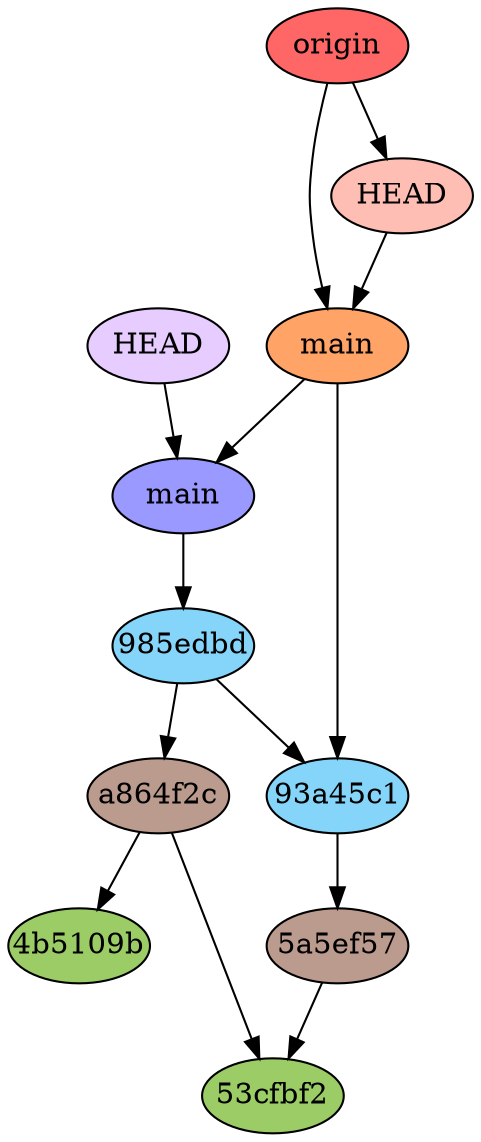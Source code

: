 digraph auto {
	graph [bgcolor=transparent]
	node [fixedsize=true style=filled width=0.95]
	"4b5109bf6c35639b27fac9b3296e36b2dbbd22fc" [label="4b5109b" fillcolor="#9ccc66"]
	"53cfbf2c34672756060c23d980da7206b64aa4ff" [label="53cfbf2" fillcolor="#9ccc66"]
	"5a5ef5729b6bf8bb33bc703737f183804087229a" [label="5a5ef57" fillcolor="#bc9b8f"]
	"5a5ef5729b6bf8bb33bc703737f183804087229a" -> "53cfbf2c34672756060c23d980da7206b64aa4ff"
	a864f2c50842ba500c0576cffaaa958f8e423064 [label=a864f2c fillcolor="#bc9b8f"]
	a864f2c50842ba500c0576cffaaa958f8e423064 -> "53cfbf2c34672756060c23d980da7206b64aa4ff"
	a864f2c50842ba500c0576cffaaa958f8e423064 -> "4b5109bf6c35639b27fac9b3296e36b2dbbd22fc"
	"93a45c17f3d64dd714c2343642c927b71da2e560" [label="93a45c1" fillcolor="#85d5fa"]
	"93a45c17f3d64dd714c2343642c927b71da2e560" -> "5a5ef5729b6bf8bb33bc703737f183804087229a"
	"985edbd8552477a6d66c120c2d8cb2fd18ba0008" [label="985edbd" fillcolor="#85d5fa"]
	"985edbd8552477a6d66c120c2d8cb2fd18ba0008" -> a864f2c50842ba500c0576cffaaa958f8e423064
	"985edbd8552477a6d66c120c2d8cb2fd18ba0008" -> "93a45c17f3d64dd714c2343642c927b71da2e560"
	main [label=main fillcolor="#9999ff"]
	main -> "985edbd8552477a6d66c120c2d8cb2fd18ba0008"
	HEAD [label=HEAD fillcolor="#e6ccff"]
	HEAD -> main
	"origin/main" [label=main fillcolor="#ffa366"]
	"origin/main" -> "93a45c17f3d64dd714c2343642c927b71da2e560"
	"origin/HEAD" [label=HEAD fillcolor="#ffbeb3"]
	"origin/HEAD" -> "origin/main"
	origin [label=origin fillcolor="#ff6666"]
	origin -> "origin/main"
	origin -> "origin/HEAD"
	"origin/main" -> main
}
